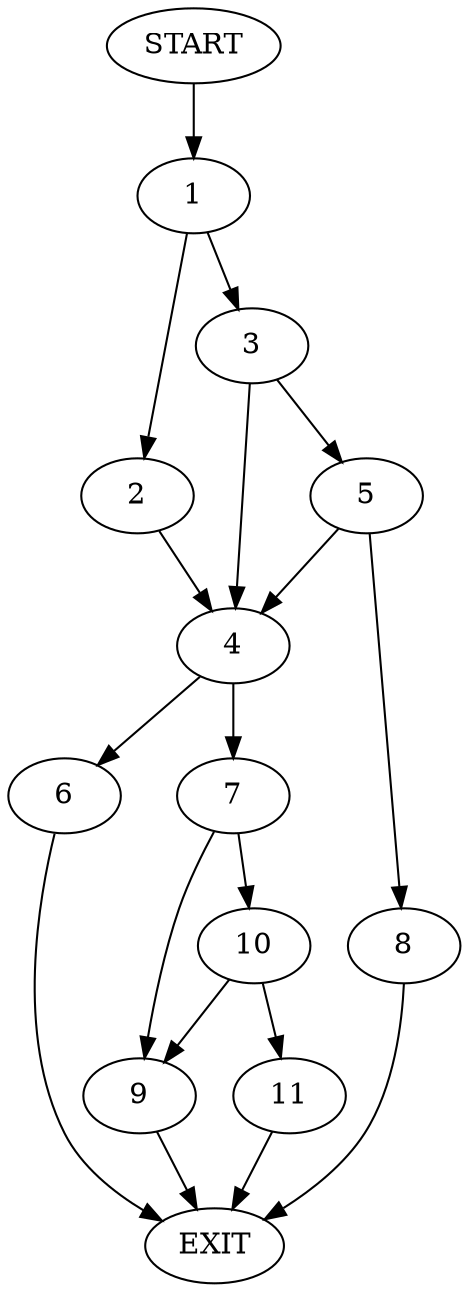 digraph {
0 [label="START"]
12 [label="EXIT"]
0 -> 1
1 -> 2
1 -> 3
2 -> 4
3 -> 5
3 -> 4
4 -> 6
4 -> 7
5 -> 8
5 -> 4
8 -> 12
6 -> 12
7 -> 9
7 -> 10
10 -> 11
10 -> 9
9 -> 12
11 -> 12
}

